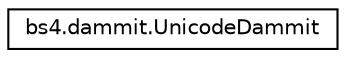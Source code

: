 digraph "Graphical Class Hierarchy"
{
 // LATEX_PDF_SIZE
  edge [fontname="Helvetica",fontsize="10",labelfontname="Helvetica",labelfontsize="10"];
  node [fontname="Helvetica",fontsize="10",shape=record];
  rankdir="LR";
  Node0 [label="bs4.dammit.UnicodeDammit",height=0.2,width=0.4,color="black", fillcolor="white", style="filled",URL="$classbs4_1_1dammit_1_1UnicodeDammit.html",tooltip=" "];
}
